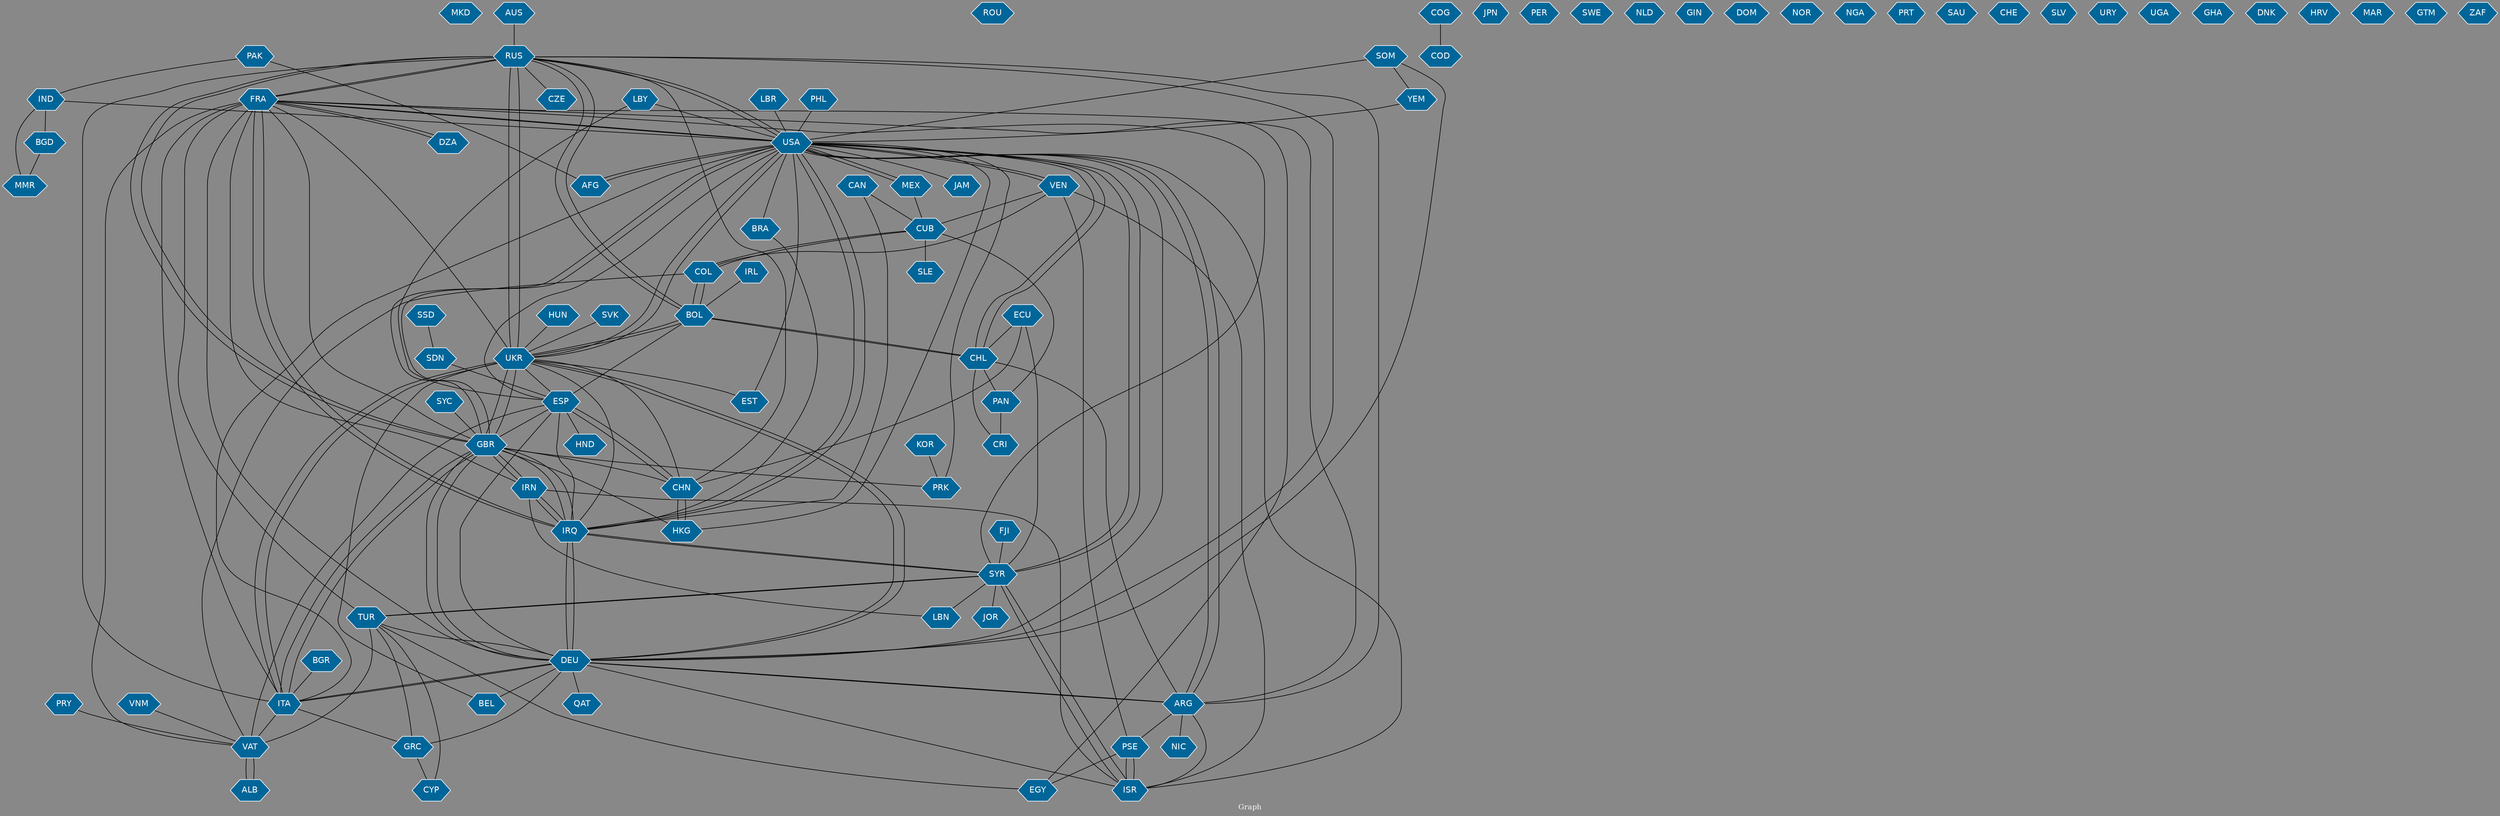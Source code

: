 // Countries together in item graph
graph {
	graph [bgcolor="#888888" fontcolor=white fontsize=12 label="Graph" outputorder=edgesfirst overlap=prism]
	node [color=white fillcolor="#006699" fontcolor=white fontname=Helvetica shape=hexagon style=filled]
	edge [arrowhead=open color=black fontcolor=white fontname=Courier fontsize=12]
		MKD [label=MKD]
		RUS [label=RUS]
		FRA [label=FRA]
		USA [label=USA]
		AFG [label=AFG]
		IRQ [label=IRQ]
		PAN [label=PAN]
		PHL [label=PHL]
		ITA [label=ITA]
		DEU [label=DEU]
		GBR [label=GBR]
		CHL [label=CHL]
		ARG [label=ARG]
		TUR [label=TUR]
		SYR [label=SYR]
		ESP [label=ESP]
		UKR [label=UKR]
		BRA [label=BRA]
		CHN [label=CHN]
		IRN [label=IRN]
		ROU [label=ROU]
		AUS [label=AUS]
		ECU [label=ECU]
		VAT [label=VAT]
		COL [label=COL]
		ISR [label=ISR]
		PSE [label=PSE]
		COD [label=COD]
		JPN [label=JPN]
		SOM [label=SOM]
		COG [label=COG]
		GRC [label=GRC]
		HKG [label=HKG]
		MEX [label=MEX]
		BGR [label=BGR]
		CUB [label=CUB]
		LBY [label=LBY]
		BOL [label=BOL]
		SSD [label=SSD]
		SDN [label=SDN]
		QAT [label=QAT]
		YEM [label=YEM]
		PER [label=PER]
		SWE [label=SWE]
		SLE [label=SLE]
		NLD [label=NLD]
		PAK [label=PAK]
		VEN [label=VEN]
		GIN [label=GIN]
		PRK [label=PRK]
		EGY [label=EGY]
		DOM [label=DOM]
		LBN [label=LBN]
		NOR [label=NOR]
		NGA [label=NGA]
		PRT [label=PRT]
		JOR [label=JOR]
		BEL [label=BEL]
		SAU [label=SAU]
		LBR [label=LBR]
		NIC [label=NIC]
		CHE [label=CHE]
		IND [label=IND]
		SYC [label=SYC]
		CYP [label=CYP]
		ALB [label=ALB]
		DZA [label=DZA]
		SLV [label=SLV]
		JAM [label=JAM]
		URY [label=URY]
		UGA [label=UGA]
		GHA [label=GHA]
		CAN [label=CAN]
		HUN [label=HUN]
		DNK [label=DNK]
		VNM [label=VNM]
		HRV [label=HRV]
		IRL [label=IRL]
		CRI [label=CRI]
		SVK [label=SVK]
		EST [label=EST]
		HND [label=HND]
		MAR [label=MAR]
		GTM [label=GTM]
		KOR [label=KOR]
		BGD [label=BGD]
		MMR [label=MMR]
		CZE [label=CZE]
		FJI [label=FJI]
		ZAF [label=ZAF]
		PRY [label=PRY]
			UKR -- FRA [weight=3]
			ECU -- CHL [weight=1]
			TUR -- SYR [weight=1]
			SYR -- TUR [weight=3]
			VEN -- USA [weight=2]
			HKG -- GBR [weight=2]
			CUB -- PAN [weight=2]
			FRA -- IRN [weight=1]
			ARG -- USA [weight=1]
			GBR -- IRN [weight=1]
			PAN -- CRI [weight=1]
			IRQ -- DEU [weight=3]
			IRQ -- GBR [weight=5]
			TUR -- DEU [weight=1]
			VAT -- TUR [weight=1]
			DEU -- GBR [weight=2]
			AFG -- USA [weight=2]
			ARG -- RUS [weight=1]
			ESP -- HND [weight=1]
			DEU -- ARG [weight=2]
			SYR -- ISR [weight=1]
			CHL -- CRI [weight=1]
			IRN -- GBR [weight=1]
			SYR -- LBN [weight=1]
			RUS -- DEU [weight=3]
			IRN -- ISR [weight=2]
			ITA -- DEU [weight=2]
			LBR -- USA [weight=1]
			LBY -- USA [weight=1]
			ARG -- DEU [weight=2]
			USA -- SYR [weight=5]
			CUB -- SLE [weight=1]
			ITA -- UKR [weight=1]
			PAK -- IND [weight=1]
			CHN -- ESP [weight=1]
			LBN -- IRN [weight=1]
			PRK -- USA [weight=1]
			DEU -- ESP [weight=1]
			USA -- UKR [weight=1]
			ISR -- VEN [weight=1]
			COL -- BOL [weight=1]
			FJI -- SYR [weight=2]
			VNM -- VAT [weight=1]
			ITA -- FRA [weight=3]
			USA -- AFG [weight=1]
			BGD -- MMR [weight=1]
			IRQ -- IRN [weight=1]
			ESP -- CHN [weight=3]
			BOL -- COL [weight=2]
			GRC -- TUR [weight=1]
			CHL -- ARG [weight=1]
			USA -- BRA [weight=1]
			GBR -- CHN [weight=1]
			TUR -- FRA [weight=1]
			IND -- USA [weight=1]
			DEU -- ITA [weight=1]
			ARG -- PSE [weight=1]
			COL -- VEN [weight=1]
			UKR -- BOL [weight=2]
			ITA -- VAT [weight=3]
			GBR -- DEU [weight=4]
			USA -- IRQ [weight=5]
			IRL -- BOL [weight=1]
			PSE -- EGY [weight=1]
			SOM -- DEU [weight=1]
			ECU -- CHN [weight=1]
			ARG -- FRA [weight=1]
			GRC -- CYP [weight=1]
			UKR -- USA [weight=3]
			USA -- RUS [weight=1]
			RUS -- BOL [weight=1]
			IRQ -- SYR [weight=3]
			PSE -- ISR [weight=4]
			HKG -- CHN [weight=3]
			DEU -- GRC [weight=1]
			UKR -- BEL [weight=1]
			GBR -- RUS [weight=1]
			ITA -- GBR [weight=3]
			VAT -- ESP [weight=2]
			VAT -- FRA [weight=1]
			CHN -- RUS [weight=1]
			CHL -- USA [weight=1]
			IND -- BGD [weight=1]
			GBR -- IRQ [weight=1]
			PAK -- AFG [weight=1]
			FRA -- USA [weight=1]
			DEU -- FRA [weight=5]
			ISR -- PSE [weight=1]
			PHL -- USA [weight=1]
			IRN -- IRQ [weight=3]
			ALB -- VAT [weight=2]
			USA -- CHL [weight=1]
			CAN -- IRQ [weight=1]
			DEU -- UKR [weight=1]
			USA -- JAM [weight=1]
			IRQ -- UKR [weight=1]
			KOR -- PRK [weight=1]
			BGR -- ITA [weight=1]
			GBR -- FRA [weight=3]
			SYR -- JOR [weight=1]
			FRA -- DZA [weight=1]
			UKR -- DEU [weight=3]
			DEU -- IRQ [weight=1]
			UKR -- GBR [weight=2]
			DEU -- BEL [weight=1]
			FRA -- SYR [weight=1]
			MEX -- USA [weight=3]
			CAN -- CUB [weight=1]
			USA -- MEX [weight=2]
			RUS -- CZE [weight=1]
			SOM -- USA [weight=2]
			CHN -- UKR [weight=1]
			ISR -- ARG [weight=1]
			RUS -- UKR [weight=16]
			ITA -- USA [weight=1]
			USA -- FRA [weight=1]
			IND -- MMR [weight=1]
			FRA -- RUS [weight=2]
			SDN -- ESP [weight=1]
			USA -- ESP [weight=1]
			DZA -- FRA [weight=1]
			ESP -- GBR [weight=6]
			DEU -- QAT [weight=1]
			CHL -- BOL [weight=1]
			BOL -- RUS [weight=2]
			IRQ -- FRA [weight=3]
			HUN -- UKR [weight=1]
			UKR -- EST [weight=1]
			ARG -- NIC [weight=1]
			UKR -- ESP [weight=2]
			USA -- ARG [weight=1]
			GBR -- USA [weight=4]
			VEN -- CUB [weight=1]
			GBR -- PRK [weight=1]
			BOL -- UKR [weight=1]
			USA -- ISR [weight=1]
			SYR -- USA [weight=2]
			SYR -- IRQ [weight=2]
			USA -- HKG [weight=1]
			UKR -- RUS [weight=23]
			ITA -- GRC [weight=1]
			VAT -- COL [weight=1]
			MEX -- CUB [weight=1]
			ISR -- SYR [weight=1]
			RUS -- FRA [weight=2]
			IRQ -- USA [weight=2]
			ISR -- DEU [weight=1]
			FRA -- IRQ [weight=4]
			UKR -- ITA [weight=1]
			CUB -- COL [weight=1]
			VEN -- PSE [weight=1]
			SOM -- YEM [weight=1]
			CHL -- PAN [weight=1]
			LBY -- ESP [weight=1]
			COG -- COD [weight=1]
			IRQ -- ESP [weight=1]
			GBR -- UKR [weight=1]
			YEM -- USA [weight=1]
			AUS -- RUS [weight=1]
			BRA -- IRQ [weight=1]
			RUS -- ITA [weight=1]
			RUS -- USA [weight=5]
			SVK -- UKR [weight=1]
			ECU -- SYR [weight=1]
			DEU -- USA [weight=1]
			PRY -- VAT [weight=1]
			USA -- VEN [weight=1]
			RUS -- GBR [weight=1]
			GBR -- ITA [weight=1]
			TUR -- CYP [weight=1]
			COL -- CUB [weight=1]
			VAT -- ALB [weight=1]
			BOL -- CHL [weight=1]
			SYC -- GBR [weight=1]
			BOL -- ESP [weight=1]
			EGY -- TUR [weight=1]
			SSD -- SDN [weight=1]
			USA -- GBR [weight=2]
			EST -- USA [weight=1]
			FRA -- EGY [weight=1]
			CHN -- HKG [weight=2]
}